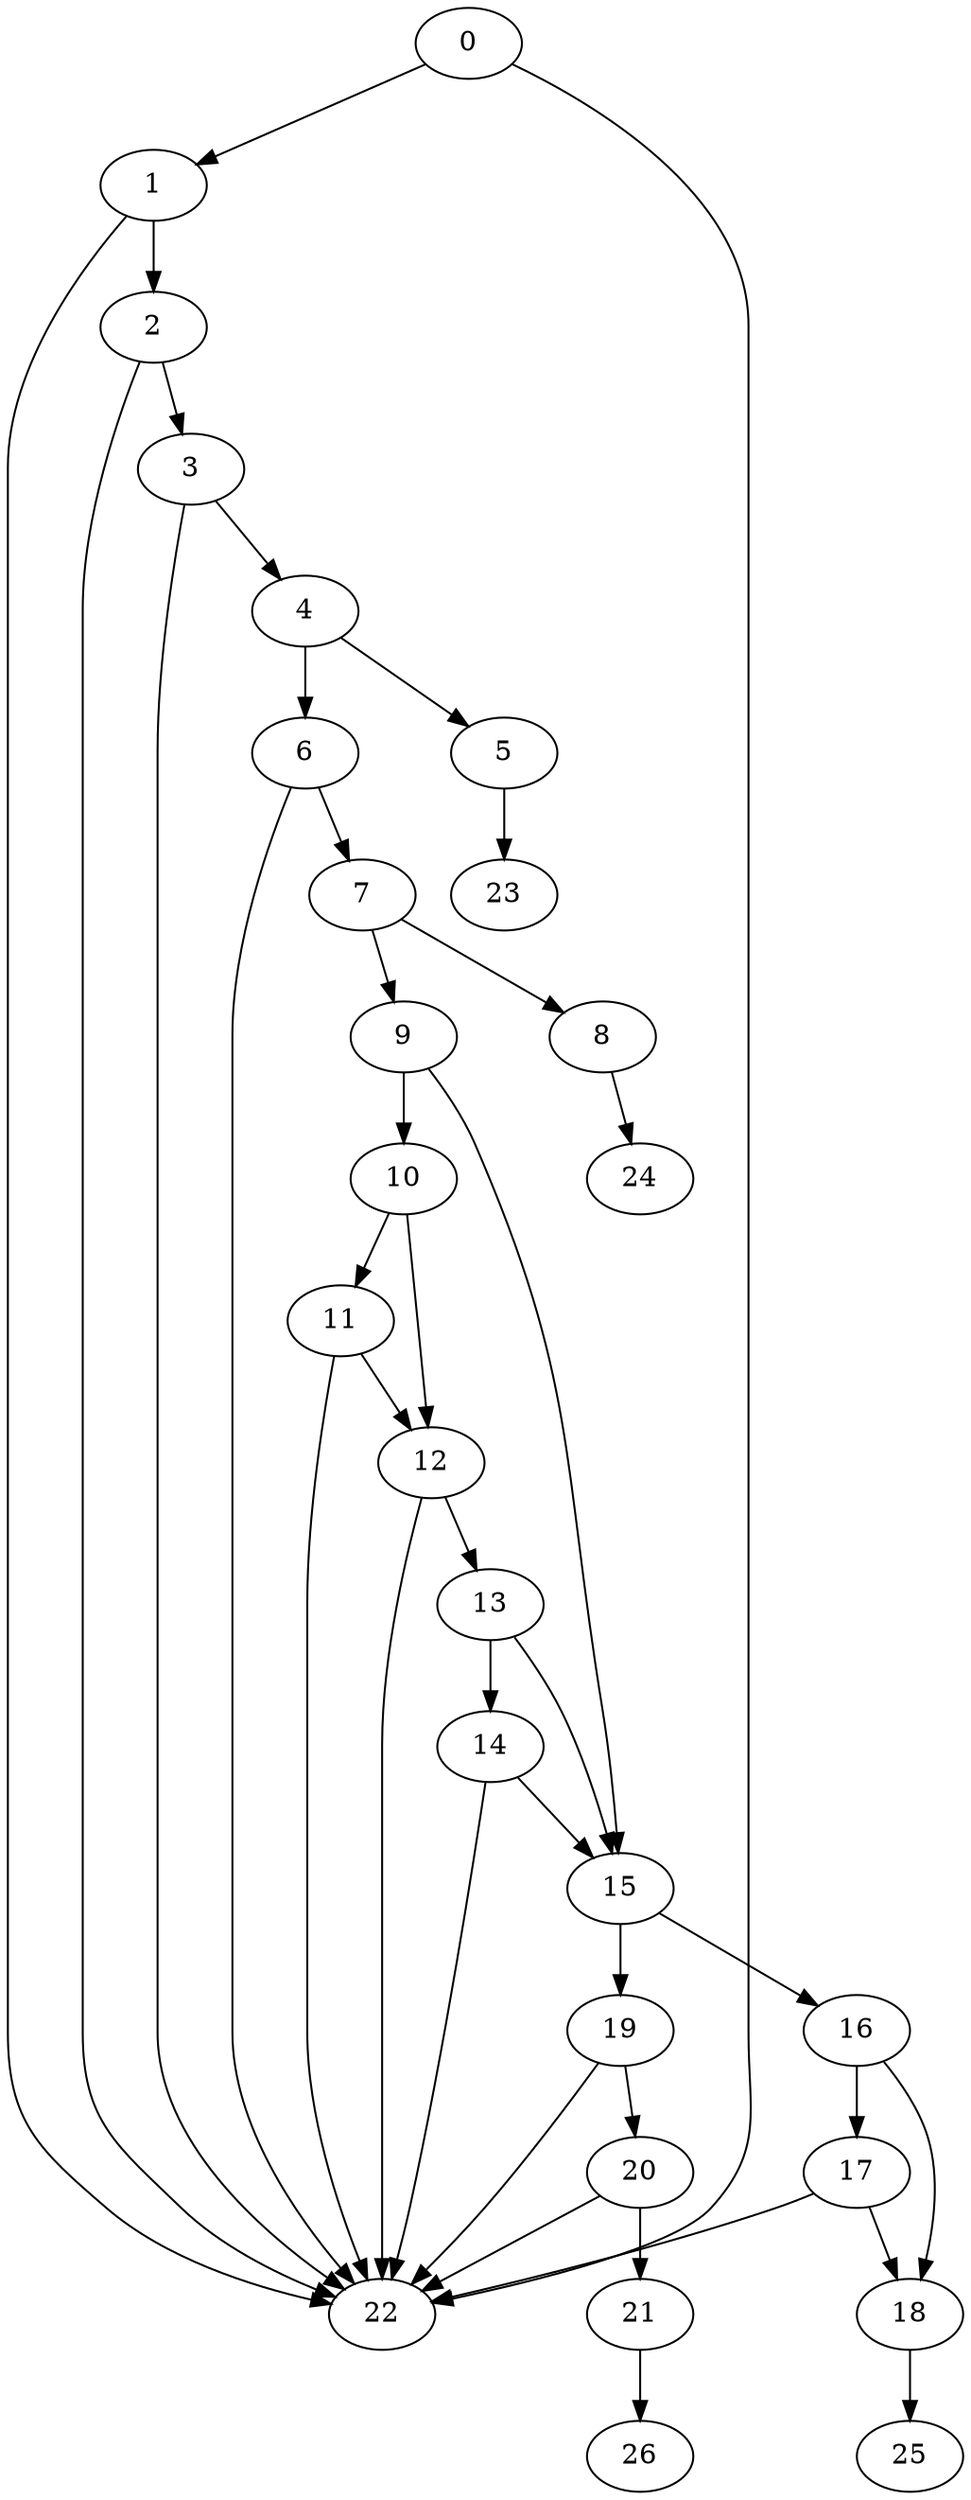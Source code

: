 digraph {
	0
	1
	2
	3
	4
	5
	6
	7
	8
	9
	10
	11
	12
	13
	14
	15
	16
	17
	18
	19
	20
	21
	22
	23
	24
	25
	26
	7 -> 9
	13 -> 14
	15 -> 19
	7 -> 8
	18 -> 25
	5 -> 23
	6 -> 7
	9 -> 10
	12 -> 13
	21 -> 26
	0 -> 1
	19 -> 20
	3 -> 4
	4 -> 5
	4 -> 6
	8 -> 24
	2 -> 3
	16 -> 18
	17 -> 18
	0 -> 22
	1 -> 22
	2 -> 22
	12 -> 22
	19 -> 22
	20 -> 22
	3 -> 22
	6 -> 22
	11 -> 22
	14 -> 22
	17 -> 22
	10 -> 11
	10 -> 12
	11 -> 12
	9 -> 15
	13 -> 15
	14 -> 15
	20 -> 21
	1 -> 2
	15 -> 16
	16 -> 17
}
